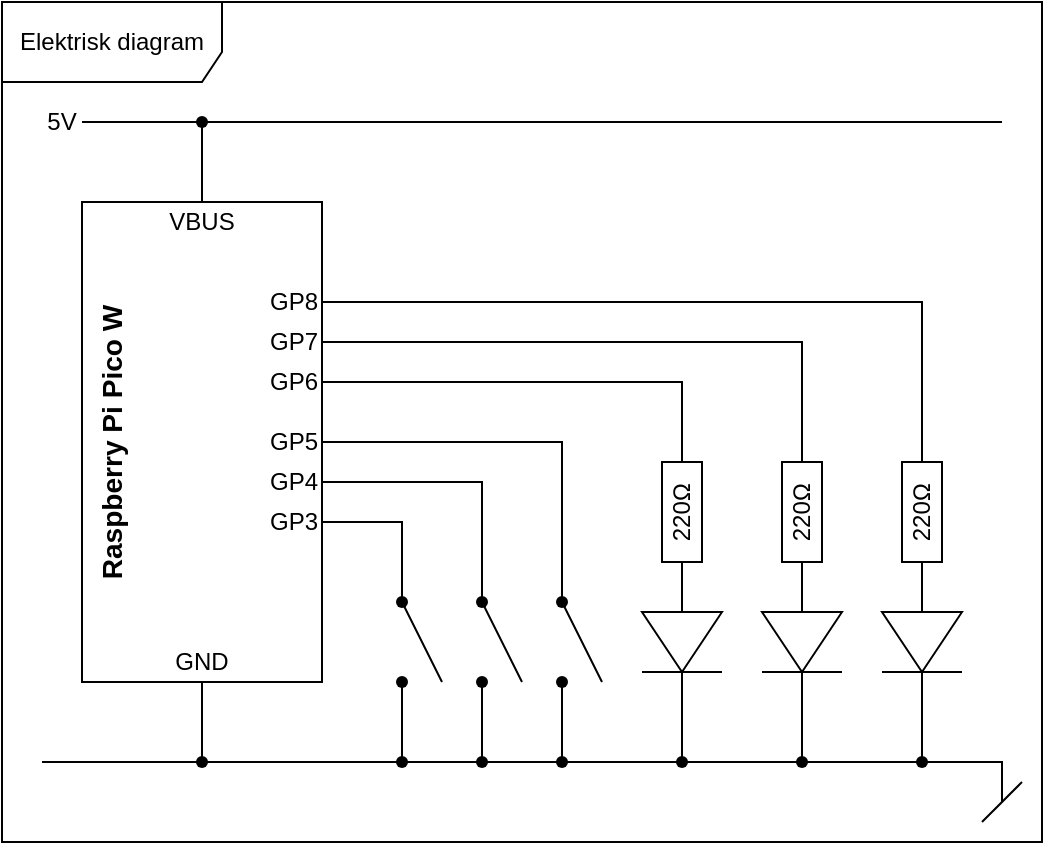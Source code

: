 <mxfile version="21.1.2" type="device">
  <diagram name="Side-1" id="vcs4oTTVkn4wdz_0Cp65">
    <mxGraphModel dx="454" dy="814" grid="1" gridSize="10" guides="1" tooltips="1" connect="1" arrows="1" fold="1" page="1" pageScale="1" pageWidth="1600" pageHeight="1200" math="0" shadow="0">
      <root>
        <mxCell id="0" />
        <mxCell id="1" parent="0" />
        <mxCell id="pvG8F8JrlMhACeFmJrlb-1" value="Elektrisk diagram" style="shape=umlFrame;whiteSpace=wrap;html=1;pointerEvents=0;width=110;height=40;fillColor=none;" parent="1" vertex="1">
          <mxGeometry x="40" y="40" width="520" height="420" as="geometry" />
        </mxCell>
        <mxCell id="pvG8F8JrlMhACeFmJrlb-2" value="" style="rounded=0;whiteSpace=wrap;html=1;fillColor=none;" parent="1" vertex="1">
          <mxGeometry x="80" y="140" width="120" height="240" as="geometry" />
        </mxCell>
        <mxCell id="pvG8F8JrlMhACeFmJrlb-3" value="GND" style="text;html=1;strokeColor=none;fillColor=none;align=center;verticalAlign=middle;whiteSpace=wrap;rounded=0;" parent="1" vertex="1">
          <mxGeometry x="110" y="360" width="60" height="20" as="geometry" />
        </mxCell>
        <mxCell id="pvG8F8JrlMhACeFmJrlb-4" value="VBUS" style="text;html=1;strokeColor=none;fillColor=none;align=center;verticalAlign=middle;whiteSpace=wrap;rounded=0;" parent="1" vertex="1">
          <mxGeometry x="110" y="140" width="60" height="20" as="geometry" />
        </mxCell>
        <mxCell id="pvG8F8JrlMhACeFmJrlb-5" value="" style="endArrow=none;html=1;rounded=0;" parent="1" target="pvG8F8JrlMhACeFmJrlb-3" edge="1">
          <mxGeometry width="50" height="50" relative="1" as="geometry">
            <mxPoint x="140" y="420" as="sourcePoint" />
            <mxPoint x="165" y="420" as="targetPoint" />
          </mxGeometry>
        </mxCell>
        <mxCell id="pvG8F8JrlMhACeFmJrlb-6" value="" style="endArrow=none;html=1;rounded=0;" parent="1" source="pvG8F8JrlMhACeFmJrlb-4" edge="1">
          <mxGeometry width="50" height="50" relative="1" as="geometry">
            <mxPoint x="280" y="270" as="sourcePoint" />
            <mxPoint x="140" y="100" as="targetPoint" />
          </mxGeometry>
        </mxCell>
        <mxCell id="pvG8F8JrlMhACeFmJrlb-8" value="&lt;h3&gt;Raspberry Pi Pico W&lt;/h3&gt;" style="text;html=1;strokeColor=none;fillColor=none;align=center;verticalAlign=middle;whiteSpace=wrap;rounded=0;rotation=-90;" parent="1" vertex="1">
          <mxGeometry x="15" y="245" width="160" height="30" as="geometry" />
        </mxCell>
        <mxCell id="pvG8F8JrlMhACeFmJrlb-23" value="" style="endArrow=none;html=1;rounded=0;" parent="1" source="pvG8F8JrlMhACeFmJrlb-100" target="gCC3n5I1tdlmGMeX2hF3-13" edge="1">
          <mxGeometry width="50" height="50" relative="1" as="geometry">
            <mxPoint x="470" y="420" as="sourcePoint" />
            <mxPoint x="460" y="368.333" as="targetPoint" />
          </mxGeometry>
        </mxCell>
        <mxCell id="pvG8F8JrlMhACeFmJrlb-25" value="" style="shape=waypoint;sketch=0;fillStyle=solid;size=6;pointerEvents=1;points=[];fillColor=none;resizable=0;rotatable=0;perimeter=centerPerimeter;snapToPoint=1;" parent="1" vertex="1">
          <mxGeometry x="310" y="370" width="20" height="20" as="geometry" />
        </mxCell>
        <mxCell id="pvG8F8JrlMhACeFmJrlb-26" value="GP5" style="text;html=1;strokeColor=none;fillColor=none;align=right;verticalAlign=middle;whiteSpace=wrap;rounded=0;" parent="1" vertex="1">
          <mxGeometry x="160" y="250" width="40" height="20" as="geometry" />
        </mxCell>
        <mxCell id="pvG8F8JrlMhACeFmJrlb-27" value="GP4" style="text;html=1;strokeColor=none;fillColor=none;align=right;verticalAlign=middle;whiteSpace=wrap;rounded=0;" parent="1" vertex="1">
          <mxGeometry x="160" y="270" width="40" height="20" as="geometry" />
        </mxCell>
        <mxCell id="pvG8F8JrlMhACeFmJrlb-28" value="GP3" style="text;html=1;strokeColor=none;fillColor=none;align=right;verticalAlign=middle;whiteSpace=wrap;rounded=0;" parent="1" vertex="1">
          <mxGeometry x="160" y="290" width="40" height="20" as="geometry" />
        </mxCell>
        <mxCell id="pvG8F8JrlMhACeFmJrlb-29" value="" style="shape=waypoint;sketch=0;fillStyle=solid;size=6;pointerEvents=1;points=[];fillColor=none;resizable=0;rotatable=0;perimeter=centerPerimeter;snapToPoint=1;" parent="1" vertex="1">
          <mxGeometry x="230" y="330" width="20" height="20" as="geometry" />
        </mxCell>
        <mxCell id="pvG8F8JrlMhACeFmJrlb-30" value="" style="shape=waypoint;sketch=0;fillStyle=solid;size=6;pointerEvents=1;points=[];fillColor=none;resizable=0;rotatable=0;perimeter=centerPerimeter;snapToPoint=1;" parent="1" vertex="1">
          <mxGeometry x="270" y="370" width="20" height="20" as="geometry" />
        </mxCell>
        <mxCell id="pvG8F8JrlMhACeFmJrlb-31" value="" style="shape=waypoint;sketch=0;fillStyle=solid;size=6;pointerEvents=1;points=[];fillColor=none;resizable=0;rotatable=0;perimeter=centerPerimeter;snapToPoint=1;" parent="1" vertex="1">
          <mxGeometry x="270" y="330" width="20" height="20" as="geometry" />
        </mxCell>
        <mxCell id="pvG8F8JrlMhACeFmJrlb-32" value="" style="shape=waypoint;sketch=0;fillStyle=solid;size=6;pointerEvents=1;points=[];fillColor=none;resizable=0;rotatable=0;perimeter=centerPerimeter;snapToPoint=1;" parent="1" vertex="1">
          <mxGeometry x="230" y="370" width="20" height="20" as="geometry" />
        </mxCell>
        <mxCell id="pvG8F8JrlMhACeFmJrlb-34" value="" style="shape=waypoint;sketch=0;fillStyle=solid;size=6;pointerEvents=1;points=[];fillColor=none;resizable=0;rotatable=0;perimeter=centerPerimeter;snapToPoint=1;" parent="1" vertex="1">
          <mxGeometry x="310" y="330" width="20" height="20" as="geometry" />
        </mxCell>
        <mxCell id="pvG8F8JrlMhACeFmJrlb-39" value="" style="endArrow=none;html=1;rounded=0;" parent="1" target="pvG8F8JrlMhACeFmJrlb-26" edge="1">
          <mxGeometry width="50" height="50" relative="1" as="geometry">
            <mxPoint x="340" y="380" as="sourcePoint" />
            <mxPoint x="310" y="450" as="targetPoint" />
            <Array as="points">
              <mxPoint x="320" y="340" />
              <mxPoint x="320" y="260" />
            </Array>
          </mxGeometry>
        </mxCell>
        <mxCell id="pvG8F8JrlMhACeFmJrlb-41" value="" style="endArrow=none;html=1;rounded=0;entryX=0.5;entryY=0.5;entryDx=0;entryDy=0;entryPerimeter=0;" parent="1" target="pvG8F8JrlMhACeFmJrlb-25" edge="1">
          <mxGeometry width="50" height="50" relative="1" as="geometry">
            <mxPoint x="320" y="420" as="sourcePoint" />
            <mxPoint x="360" y="460" as="targetPoint" />
          </mxGeometry>
        </mxCell>
        <mxCell id="pvG8F8JrlMhACeFmJrlb-42" value="" style="endArrow=none;html=1;rounded=0;entryX=0.85;entryY=0;entryDx=0;entryDy=0;entryPerimeter=0;" parent="1" target="pvG8F8JrlMhACeFmJrlb-30" edge="1">
          <mxGeometry width="50" height="50" relative="1" as="geometry">
            <mxPoint x="280" y="420" as="sourcePoint" />
            <mxPoint x="320" y="340" as="targetPoint" />
          </mxGeometry>
        </mxCell>
        <mxCell id="pvG8F8JrlMhACeFmJrlb-43" value="" style="endArrow=none;html=1;rounded=0;entryX=0.4;entryY=0.45;entryDx=0;entryDy=0;entryPerimeter=0;" parent="1" target="pvG8F8JrlMhACeFmJrlb-32" edge="1">
          <mxGeometry width="50" height="50" relative="1" as="geometry">
            <mxPoint x="240" y="420" as="sourcePoint" />
            <mxPoint x="280" y="340" as="targetPoint" />
          </mxGeometry>
        </mxCell>
        <mxCell id="pvG8F8JrlMhACeFmJrlb-44" value="" style="endArrow=none;html=1;rounded=0;" parent="1" target="pvG8F8JrlMhACeFmJrlb-27" edge="1">
          <mxGeometry width="50" height="50" relative="1" as="geometry">
            <mxPoint x="300" y="380" as="sourcePoint" />
            <mxPoint x="570" y="430" as="targetPoint" />
            <Array as="points">
              <mxPoint x="280" y="340" />
              <mxPoint x="280" y="280" />
            </Array>
          </mxGeometry>
        </mxCell>
        <mxCell id="pvG8F8JrlMhACeFmJrlb-45" value="" style="endArrow=none;html=1;rounded=0;" parent="1" target="pvG8F8JrlMhACeFmJrlb-28" edge="1">
          <mxGeometry width="50" height="50" relative="1" as="geometry">
            <mxPoint x="260" y="380" as="sourcePoint" />
            <mxPoint x="580" y="440" as="targetPoint" />
            <Array as="points">
              <mxPoint x="240" y="340" />
              <mxPoint x="240" y="300" />
            </Array>
          </mxGeometry>
        </mxCell>
        <mxCell id="pvG8F8JrlMhACeFmJrlb-91" value="" style="endArrow=none;html=1;rounded=0;" parent="1" edge="1">
          <mxGeometry width="50" height="50" relative="1" as="geometry">
            <mxPoint x="60" y="420" as="sourcePoint" />
            <mxPoint x="540" y="440" as="targetPoint" />
            <Array as="points">
              <mxPoint x="540" y="420" />
            </Array>
          </mxGeometry>
        </mxCell>
        <mxCell id="pvG8F8JrlMhACeFmJrlb-92" value="" style="endArrow=none;html=1;rounded=0;" parent="1" edge="1">
          <mxGeometry width="50" height="50" relative="1" as="geometry">
            <mxPoint x="530" y="450" as="sourcePoint" />
            <mxPoint x="550" y="430" as="targetPoint" />
          </mxGeometry>
        </mxCell>
        <mxCell id="pvG8F8JrlMhACeFmJrlb-93" value="" style="endArrow=none;html=1;rounded=0;" parent="1" edge="1">
          <mxGeometry width="50" height="50" relative="1" as="geometry">
            <mxPoint x="80" y="100" as="sourcePoint" />
            <mxPoint x="540" y="100" as="targetPoint" />
          </mxGeometry>
        </mxCell>
        <mxCell id="pvG8F8JrlMhACeFmJrlb-94" value="5V" style="text;html=1;strokeColor=none;fillColor=none;align=center;verticalAlign=middle;whiteSpace=wrap;rounded=0;" parent="1" vertex="1">
          <mxGeometry x="60" y="90" width="20" height="20" as="geometry" />
        </mxCell>
        <mxCell id="pvG8F8JrlMhACeFmJrlb-96" value="" style="shape=waypoint;sketch=0;fillStyle=solid;size=6;pointerEvents=1;points=[];fillColor=none;resizable=0;rotatable=0;perimeter=centerPerimeter;snapToPoint=1;" parent="1" vertex="1">
          <mxGeometry x="130" y="410" width="20" height="20" as="geometry" />
        </mxCell>
        <mxCell id="pvG8F8JrlMhACeFmJrlb-97" value="" style="shape=waypoint;sketch=0;fillStyle=solid;size=6;pointerEvents=1;points=[];fillColor=none;resizable=0;rotatable=0;perimeter=centerPerimeter;snapToPoint=1;" parent="1" vertex="1">
          <mxGeometry x="230" y="410" width="20" height="20" as="geometry" />
        </mxCell>
        <mxCell id="pvG8F8JrlMhACeFmJrlb-98" value="" style="shape=waypoint;sketch=0;fillStyle=solid;size=6;pointerEvents=1;points=[];fillColor=none;resizable=0;rotatable=0;perimeter=centerPerimeter;snapToPoint=1;" parent="1" vertex="1">
          <mxGeometry x="270" y="410" width="20" height="20" as="geometry" />
        </mxCell>
        <mxCell id="pvG8F8JrlMhACeFmJrlb-99" value="" style="shape=waypoint;sketch=0;fillStyle=solid;size=6;pointerEvents=1;points=[];fillColor=none;resizable=0;rotatable=0;perimeter=centerPerimeter;snapToPoint=1;" parent="1" vertex="1">
          <mxGeometry x="310" y="410" width="20" height="20" as="geometry" />
        </mxCell>
        <mxCell id="pvG8F8JrlMhACeFmJrlb-100" value="" style="shape=waypoint;sketch=0;fillStyle=solid;size=6;pointerEvents=1;points=[];fillColor=none;resizable=0;rotatable=0;perimeter=centerPerimeter;snapToPoint=1;" parent="1" vertex="1">
          <mxGeometry x="430" y="410" width="20" height="20" as="geometry" />
        </mxCell>
        <mxCell id="pvG8F8JrlMhACeFmJrlb-107" value="" style="shape=waypoint;sketch=0;fillStyle=solid;size=6;pointerEvents=1;points=[];fillColor=none;resizable=0;rotatable=0;perimeter=centerPerimeter;snapToPoint=1;" parent="1" vertex="1">
          <mxGeometry x="130" y="90" width="20" height="20" as="geometry" />
        </mxCell>
        <mxCell id="gCC3n5I1tdlmGMeX2hF3-1" value="" style="endArrow=none;html=1;rounded=0;" parent="1" source="gCC3n5I1tdlmGMeX2hF3-11" target="gCC3n5I1tdlmGMeX2hF3-4" edge="1">
          <mxGeometry width="50" height="50" relative="1" as="geometry">
            <mxPoint x="650" y="331.667" as="sourcePoint" />
            <mxPoint x="660" y="310" as="targetPoint" />
          </mxGeometry>
        </mxCell>
        <mxCell id="gCC3n5I1tdlmGMeX2hF3-2" value="" style="endArrow=none;html=1;rounded=0;" parent="1" source="gCC3n5I1tdlmGMeX2hF3-14" target="xjmNL_WVH3OTlAy9yk7S-2" edge="1">
          <mxGeometry width="50" height="50" relative="1" as="geometry">
            <mxPoint x="540.0" y="338.667" as="sourcePoint" />
            <mxPoint x="500" y="320" as="targetPoint" />
          </mxGeometry>
        </mxCell>
        <mxCell id="gCC3n5I1tdlmGMeX2hF3-3" value="" style="endArrow=none;html=1;rounded=0;" parent="1" source="gCC3n5I1tdlmGMeX2hF3-13" target="xjmNL_WVH3OTlAy9yk7S-1" edge="1">
          <mxGeometry width="50" height="50" relative="1" as="geometry">
            <mxPoint x="590" y="311.667" as="sourcePoint" />
            <mxPoint x="440" y="320" as="targetPoint" />
          </mxGeometry>
        </mxCell>
        <mxCell id="gCC3n5I1tdlmGMeX2hF3-4" value="220Ω" style="rounded=0;whiteSpace=wrap;html=1;fillColor=none;rotation=-90;" parent="1" vertex="1">
          <mxGeometry x="355" y="285" width="50" height="20" as="geometry" />
        </mxCell>
        <mxCell id="gCC3n5I1tdlmGMeX2hF3-7" value="" style="endArrow=none;html=1;rounded=0;" parent="1" source="gCC3n5I1tdlmGMeX2hF3-8" target="gCC3n5I1tdlmGMeX2hF3-11" edge="1">
          <mxGeometry width="50" height="50" relative="1" as="geometry">
            <mxPoint x="480" y="430" as="sourcePoint" />
            <mxPoint x="390" y="390" as="targetPoint" />
          </mxGeometry>
        </mxCell>
        <mxCell id="gCC3n5I1tdlmGMeX2hF3-8" value="" style="shape=waypoint;sketch=0;fillStyle=solid;size=6;pointerEvents=1;points=[];fillColor=none;resizable=0;rotatable=0;perimeter=centerPerimeter;snapToPoint=1;" parent="1" vertex="1">
          <mxGeometry x="370" y="410" width="20" height="20" as="geometry" />
        </mxCell>
        <mxCell id="gCC3n5I1tdlmGMeX2hF3-9" value="" style="endArrow=none;html=1;rounded=0;" parent="1" source="gCC3n5I1tdlmGMeX2hF3-10" target="gCC3n5I1tdlmGMeX2hF3-14" edge="1">
          <mxGeometry width="50" height="50" relative="1" as="geometry">
            <mxPoint x="490" y="440" as="sourcePoint" />
            <mxPoint x="540.0" y="365.333" as="targetPoint" />
          </mxGeometry>
        </mxCell>
        <mxCell id="gCC3n5I1tdlmGMeX2hF3-10" value="" style="shape=waypoint;sketch=0;fillStyle=solid;size=6;pointerEvents=1;points=[];fillColor=none;resizable=0;rotatable=0;perimeter=centerPerimeter;snapToPoint=1;" parent="1" vertex="1">
          <mxGeometry x="490" y="410" width="20" height="20" as="geometry" />
        </mxCell>
        <mxCell id="gCC3n5I1tdlmGMeX2hF3-11" value="" style="triangle;whiteSpace=wrap;html=1;fillColor=none;rotation=90;" parent="1" vertex="1">
          <mxGeometry x="365" y="340" width="30" height="40" as="geometry" />
        </mxCell>
        <mxCell id="gCC3n5I1tdlmGMeX2hF3-12" value="" style="endArrow=none;html=1;rounded=0;" parent="1" edge="1">
          <mxGeometry width="50" height="50" relative="1" as="geometry">
            <mxPoint x="400" y="375" as="sourcePoint" />
            <mxPoint x="360" y="375" as="targetPoint" />
          </mxGeometry>
        </mxCell>
        <mxCell id="gCC3n5I1tdlmGMeX2hF3-13" value="" style="triangle;whiteSpace=wrap;html=1;fillColor=none;rotation=90;" parent="1" vertex="1">
          <mxGeometry x="425" y="340" width="30" height="40" as="geometry" />
        </mxCell>
        <mxCell id="gCC3n5I1tdlmGMeX2hF3-14" value="" style="triangle;whiteSpace=wrap;html=1;fillColor=none;rotation=90;" parent="1" vertex="1">
          <mxGeometry x="485" y="340" width="30" height="40" as="geometry" />
        </mxCell>
        <mxCell id="gCC3n5I1tdlmGMeX2hF3-15" value="" style="endArrow=none;html=1;rounded=0;" parent="1" edge="1">
          <mxGeometry width="50" height="50" relative="1" as="geometry">
            <mxPoint x="460" y="375" as="sourcePoint" />
            <mxPoint x="420" y="375" as="targetPoint" />
          </mxGeometry>
        </mxCell>
        <mxCell id="gCC3n5I1tdlmGMeX2hF3-16" value="" style="endArrow=none;html=1;rounded=0;" parent="1" edge="1">
          <mxGeometry width="50" height="50" relative="1" as="geometry">
            <mxPoint x="520" y="375" as="sourcePoint" />
            <mxPoint x="480" y="375" as="targetPoint" />
          </mxGeometry>
        </mxCell>
        <mxCell id="gCC3n5I1tdlmGMeX2hF3-19" value="" style="endArrow=none;html=1;rounded=0;" parent="1" source="gCC3n5I1tdlmGMeX2hF3-24" target="gCC3n5I1tdlmGMeX2hF3-4" edge="1">
          <mxGeometry width="50" height="50" relative="1" as="geometry">
            <mxPoint x="390" y="240" as="sourcePoint" />
            <mxPoint x="440" y="190" as="targetPoint" />
            <Array as="points">
              <mxPoint x="380" y="230" />
            </Array>
          </mxGeometry>
        </mxCell>
        <mxCell id="gCC3n5I1tdlmGMeX2hF3-20" value="" style="endArrow=none;html=1;rounded=0;" parent="1" source="gCC3n5I1tdlmGMeX2hF3-23" target="xjmNL_WVH3OTlAy9yk7S-1" edge="1">
          <mxGeometry width="50" height="50" relative="1" as="geometry">
            <mxPoint x="370" y="220" as="sourcePoint" />
            <mxPoint x="440" y="270" as="targetPoint" />
            <Array as="points">
              <mxPoint x="440" y="210" />
            </Array>
          </mxGeometry>
        </mxCell>
        <mxCell id="gCC3n5I1tdlmGMeX2hF3-21" value="" style="endArrow=none;html=1;rounded=0;" parent="1" source="gCC3n5I1tdlmGMeX2hF3-22" target="xjmNL_WVH3OTlAy9yk7S-2" edge="1">
          <mxGeometry width="50" height="50" relative="1" as="geometry">
            <mxPoint x="340" y="220" as="sourcePoint" />
            <mxPoint x="500" y="270" as="targetPoint" />
            <Array as="points">
              <mxPoint x="500" y="190" />
            </Array>
          </mxGeometry>
        </mxCell>
        <mxCell id="gCC3n5I1tdlmGMeX2hF3-22" value="GP8" style="text;html=1;strokeColor=none;fillColor=none;align=right;verticalAlign=middle;whiteSpace=wrap;rounded=0;" parent="1" vertex="1">
          <mxGeometry x="160" y="180" width="40" height="20" as="geometry" />
        </mxCell>
        <mxCell id="gCC3n5I1tdlmGMeX2hF3-23" value="GP7" style="text;html=1;strokeColor=none;fillColor=none;align=right;verticalAlign=middle;whiteSpace=wrap;rounded=0;" parent="1" vertex="1">
          <mxGeometry x="160" y="200" width="40" height="20" as="geometry" />
        </mxCell>
        <mxCell id="gCC3n5I1tdlmGMeX2hF3-24" value="GP6" style="text;html=1;strokeColor=none;fillColor=none;align=right;verticalAlign=middle;whiteSpace=wrap;rounded=0;" parent="1" vertex="1">
          <mxGeometry x="160" y="220" width="40" height="20" as="geometry" />
        </mxCell>
        <mxCell id="xjmNL_WVH3OTlAy9yk7S-1" value="220Ω" style="rounded=0;whiteSpace=wrap;html=1;fillColor=none;rotation=-90;" vertex="1" parent="1">
          <mxGeometry x="415" y="285" width="50" height="20" as="geometry" />
        </mxCell>
        <mxCell id="xjmNL_WVH3OTlAy9yk7S-2" value="220Ω" style="rounded=0;whiteSpace=wrap;html=1;fillColor=none;rotation=-90;" vertex="1" parent="1">
          <mxGeometry x="475" y="285" width="50" height="20" as="geometry" />
        </mxCell>
      </root>
    </mxGraphModel>
  </diagram>
</mxfile>
